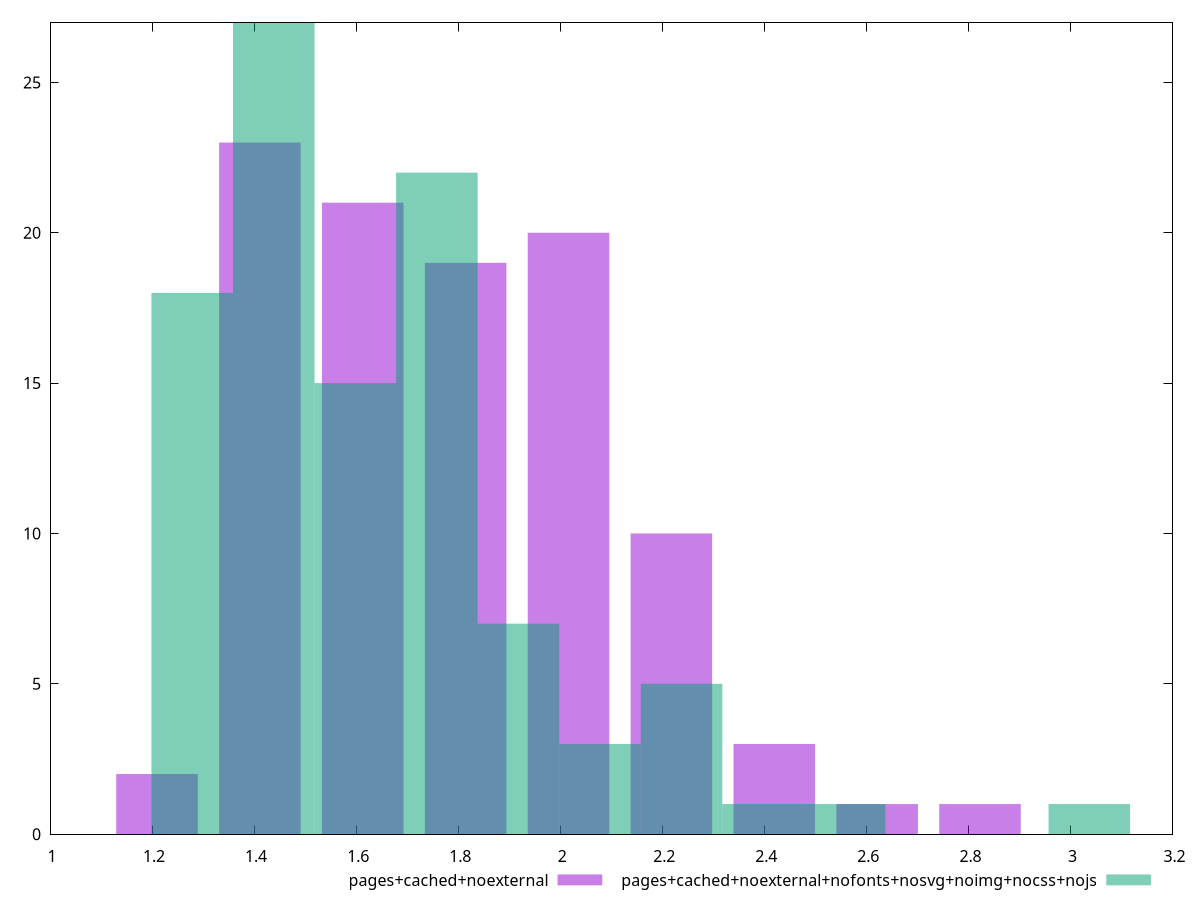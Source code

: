 $_pagesCachedNoexternal <<EOF
2.217871498415883 10
1.4113727717191984 23
1.2097480900450273 2
1.8146221350675407 19
2.016246816741712 20
1.6129974533933695 21
2.4194961800900545 3
2.822745543438397 1
2.6211208617642257 1
EOF
$_pagesCachedNoexternalNofontsNosvgNoimgNocssNojs <<EOF
1.9180939717281107 7
1.7582528074174346 22
1.438570478796083 27
1.5984116431067588 15
1.278729314485407 18
2.0779351360387865 3
3.0369821219028417 1
2.557458628970814 1
2.2377763003494624 5
2.3976174646601383 1
EOF
set key outside below
set terminal pngcairo
set output "report_00006_2020-11-02T20-21-41.718Z/server-response-time/server-response-time_pages+cached+noexternal_pages+cached+noexternal+nofonts+nosvg+noimg+nocss+nojs+hist.png"
set boxwidth 0.15984116431067588
set style fill transparent solid 0.5 noborder
set yrange [0:27]
plot $_pagesCachedNoexternal title "pages+cached+noexternal" with boxes ,$_pagesCachedNoexternalNofontsNosvgNoimgNocssNojs title "pages+cached+noexternal+nofonts+nosvg+noimg+nocss+nojs" with boxes ,